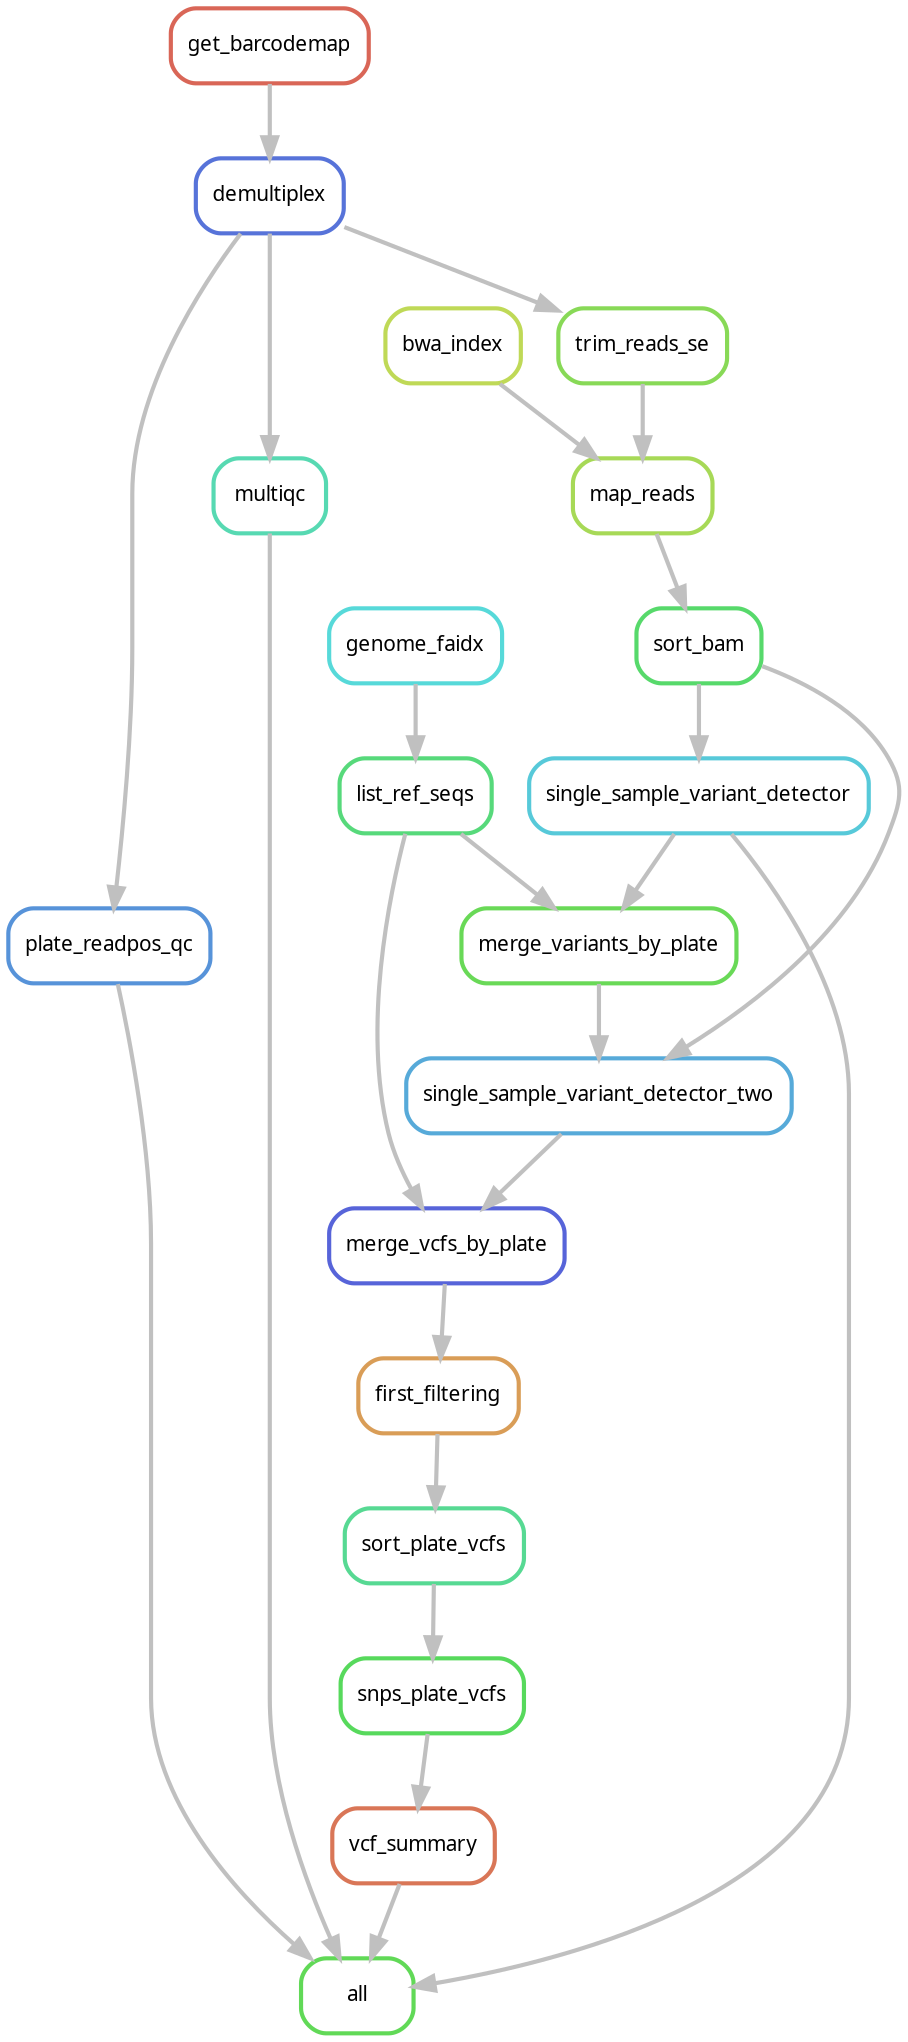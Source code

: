 digraph snakemake_dag {
    graph[bgcolor=white, margin=0];
    node[shape=box, style=rounded, fontname=sans,                 fontsize=10, penwidth=2];
    edge[penwidth=2, color=grey];
	0[label = "all", color = "0.32 0.6 0.85", style="rounded"];
	1[label = "demultiplex", color = "0.63 0.6 0.85", style="rounded"];
	2[label = "get_barcodemap", color = "0.02 0.6 0.85", style="rounded"];
	3[label = "single_sample_variant_detector", color = "0.52 0.6 0.85", style="rounded"];
	4[label = "sort_bam", color = "0.36 0.6 0.85", style="rounded"];
	5[label = "map_reads", color = "0.23 0.6 0.85", style="rounded"];
	6[label = "bwa_index", color = "0.20 0.6 0.85", style="rounded"];
	7[label = "vcf_summary", color = "0.04 0.6 0.85", style="rounded"];
	8[label = "snps_plate_vcfs", color = "0.34 0.6 0.85", style="rounded"];
	9[label = "sort_plate_vcfs", color = "0.41 0.6 0.85", style="rounded"];
	10[label = "first_filtering", color = "0.09 0.6 0.85", style="rounded"];
	11[label = "merge_vcfs_by_plate", color = "0.65 0.6 0.85", style="rounded"];
	12[label = "single_sample_variant_detector_two", color = "0.56 0.6 0.85", style="rounded"];
	13[label = "merge_variants_by_plate", color = "0.31 0.6 0.85", style="rounded"];
	14[label = "list_ref_seqs", color = "0.38 0.6 0.85", style="rounded"];
	15[label = "genome_faidx", color = "0.50 0.6 0.85", style="rounded"];
	16[label = "multiqc", color = "0.45 0.6 0.85", style="rounded"];
	17[label = "plate_readpos_qc", color = "0.59 0.6 0.85", style="rounded"];
	18[label = "trim_reads_se", color = "0.27 0.6 0.85", style="rounded"];
	3 -> 0
	7 -> 0
	17 -> 0
	16 -> 0
	2 -> 1
	4 -> 3
	5 -> 4
	6 -> 5
	18 -> 5
	8 -> 7
	9 -> 8
	10 -> 9
	11 -> 10
	14 -> 11
	12 -> 11
	13 -> 12
	4 -> 12
	3 -> 13
	14 -> 13
	15 -> 14
	1 -> 16
	1 -> 17
	1 -> 18
}            
